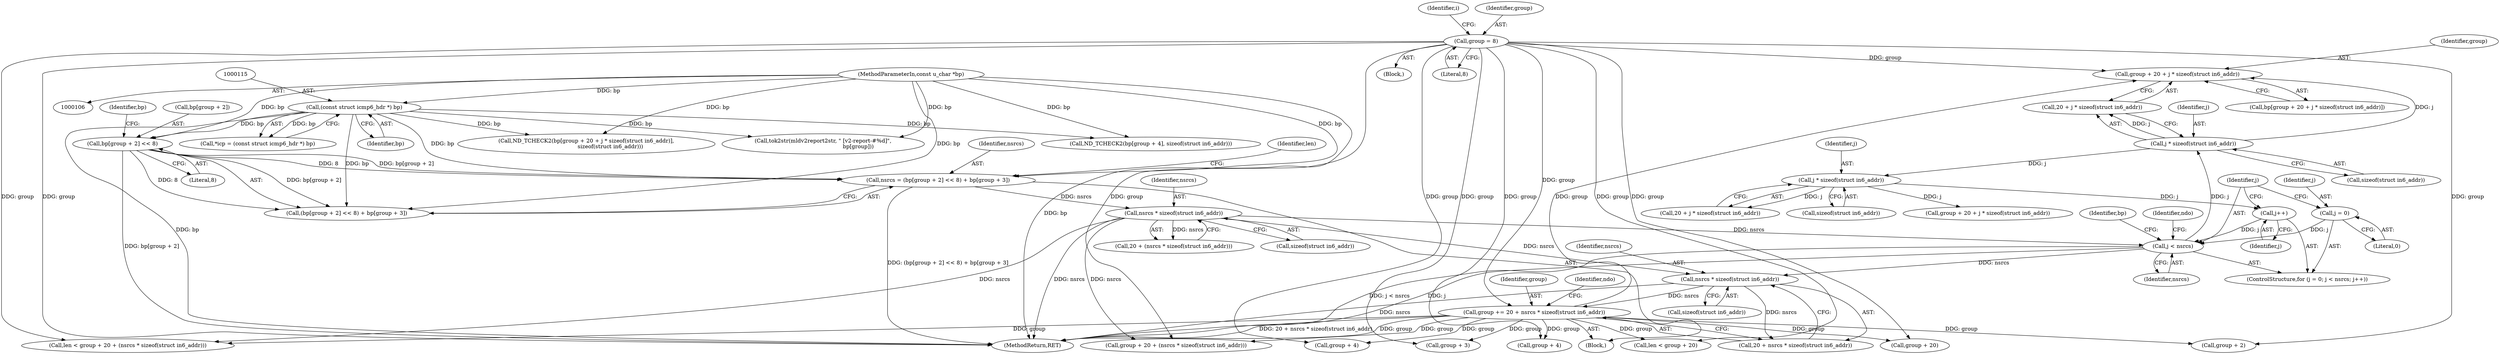 digraph "0_tcpdump_d7505276842e85bfd067fa21cdb32b8a2dc3c5e4_4@API" {
"1000284" [label="(Call,group + 20 + j * sizeof(struct in6_addr))"];
"1000162" [label="(Call,group = 8)"];
"1000316" [label="(Call,group += 20 + nsrcs * sizeof(struct in6_addr))"];
"1000320" [label="(Call,nsrcs * sizeof(struct in6_addr))"];
"1000275" [label="(Call,j < nsrcs)"];
"1000272" [label="(Call,j = 0)"];
"1000278" [label="(Call,j++)"];
"1000308" [label="(Call,j * sizeof(struct in6_addr))"];
"1000288" [label="(Call,j * sizeof(struct in6_addr))"];
"1000241" [label="(Call,nsrcs * sizeof(struct in6_addr))"];
"1000219" [label="(Call,nsrcs = (bp[group + 2] << 8) + bp[group + 3])"];
"1000222" [label="(Call,bp[group + 2] << 8)"];
"1000114" [label="(Call,(const struct icmp6_hdr *) bp)"];
"1000108" [label="(MethodParameterIn,const u_char *bp)"];
"1000284" [label="(Call,group + 20 + j * sizeof(struct in6_addr))"];
"1000275" [label="(Call,j < nsrcs)"];
"1000174" [label="(Block,)"];
"1000283" [label="(Identifier,bp)"];
"1000176" [label="(Call,len < group + 20)"];
"1000167" [label="(Identifier,i)"];
"1000178" [label="(Call,group + 20)"];
"1000190" [label="(Call,group + 4)"];
"1000205" [label="(Call,group + 4)"];
"1000239" [label="(Call,20 + (nsrcs * sizeof(struct in6_addr)))"];
"1000281" [label="(Call,ND_TCHECK2(bp[group + 20 + j * sizeof(struct in6_addr)],\n                            sizeof(struct in6_addr)))"];
"1000278" [label="(Call,j++)"];
"1000223" [label="(Call,bp[group + 2])"];
"1000219" [label="(Call,nsrcs = (bp[group + 2] << 8) + bp[group + 3])"];
"1000318" [label="(Call,20 + nsrcs * sizeof(struct in6_addr))"];
"1000316" [label="(Call,group += 20 + nsrcs * sizeof(struct in6_addr))"];
"1000108" [label="(MethodParameterIn,const u_char *bp)"];
"1000314" [label="(Identifier,ndo)"];
"1000161" [label="(Block,)"];
"1000225" [label="(Call,group + 2)"];
"1000164" [label="(Literal,8)"];
"1000213" [label="(Call,tok2str(mldv2report2str, \" [v2-report-#%d]\",\n                                         bp[group]))"];
"1000162" [label="(Call,group = 8)"];
"1000235" [label="(Call,len < group + 20 + (nsrcs * sizeof(struct in6_addr)))"];
"1000277" [label="(Identifier,nsrcs)"];
"1000116" [label="(Identifier,bp)"];
"1000243" [label="(Call,sizeof(struct in6_addr))"];
"1000187" [label="(Call,ND_TCHECK2(bp[group + 4], sizeof(struct in6_addr)))"];
"1000285" [label="(Identifier,group)"];
"1000237" [label="(Call,group + 20 + (nsrcs * sizeof(struct in6_addr)))"];
"1000322" [label="(Call,sizeof(struct in6_addr))"];
"1000222" [label="(Call,bp[group + 2] << 8)"];
"1000242" [label="(Identifier,nsrcs)"];
"1000309" [label="(Identifier,j)"];
"1000279" [label="(Identifier,j)"];
"1000282" [label="(Call,bp[group + 20 + j * sizeof(struct in6_addr)])"];
"1000221" [label="(Call,(bp[group + 2] << 8) + bp[group + 3])"];
"1000231" [label="(Call,group + 3)"];
"1000241" [label="(Call,nsrcs * sizeof(struct in6_addr))"];
"1000274" [label="(Literal,0)"];
"1000337" [label="(MethodReturn,RET)"];
"1000163" [label="(Identifier,group)"];
"1000273" [label="(Identifier,j)"];
"1000112" [label="(Call,*icp = (const struct icmp6_hdr *) bp)"];
"1000290" [label="(Call,sizeof(struct in6_addr))"];
"1000288" [label="(Call,j * sizeof(struct in6_addr))"];
"1000228" [label="(Literal,8)"];
"1000230" [label="(Identifier,bp)"];
"1000308" [label="(Call,j * sizeof(struct in6_addr))"];
"1000310" [label="(Call,sizeof(struct in6_addr))"];
"1000220" [label="(Identifier,nsrcs)"];
"1000304" [label="(Call,group + 20 + j * sizeof(struct in6_addr))"];
"1000271" [label="(ControlStructure,for (j = 0; j < nsrcs; j++))"];
"1000306" [label="(Call,20 + j * sizeof(struct in6_addr))"];
"1000272" [label="(Call,j = 0)"];
"1000289" [label="(Identifier,j)"];
"1000320" [label="(Call,nsrcs * sizeof(struct in6_addr))"];
"1000317" [label="(Identifier,group)"];
"1000276" [label="(Identifier,j)"];
"1000321" [label="(Identifier,nsrcs)"];
"1000236" [label="(Identifier,len)"];
"1000114" [label="(Call,(const struct icmp6_hdr *) bp)"];
"1000326" [label="(Identifier,ndo)"];
"1000286" [label="(Call,20 + j * sizeof(struct in6_addr))"];
"1000284" -> "1000282"  [label="AST: "];
"1000284" -> "1000286"  [label="CFG: "];
"1000285" -> "1000284"  [label="AST: "];
"1000286" -> "1000284"  [label="AST: "];
"1000282" -> "1000284"  [label="CFG: "];
"1000162" -> "1000284"  [label="DDG: group"];
"1000316" -> "1000284"  [label="DDG: group"];
"1000288" -> "1000284"  [label="DDG: j"];
"1000162" -> "1000161"  [label="AST: "];
"1000162" -> "1000164"  [label="CFG: "];
"1000163" -> "1000162"  [label="AST: "];
"1000164" -> "1000162"  [label="AST: "];
"1000167" -> "1000162"  [label="CFG: "];
"1000162" -> "1000337"  [label="DDG: group"];
"1000162" -> "1000176"  [label="DDG: group"];
"1000162" -> "1000178"  [label="DDG: group"];
"1000162" -> "1000190"  [label="DDG: group"];
"1000162" -> "1000205"  [label="DDG: group"];
"1000162" -> "1000225"  [label="DDG: group"];
"1000162" -> "1000231"  [label="DDG: group"];
"1000162" -> "1000235"  [label="DDG: group"];
"1000162" -> "1000237"  [label="DDG: group"];
"1000162" -> "1000316"  [label="DDG: group"];
"1000316" -> "1000174"  [label="AST: "];
"1000316" -> "1000318"  [label="CFG: "];
"1000317" -> "1000316"  [label="AST: "];
"1000318" -> "1000316"  [label="AST: "];
"1000326" -> "1000316"  [label="CFG: "];
"1000316" -> "1000337"  [label="DDG: 20 + nsrcs * sizeof(struct in6_addr)"];
"1000316" -> "1000337"  [label="DDG: group"];
"1000316" -> "1000176"  [label="DDG: group"];
"1000316" -> "1000178"  [label="DDG: group"];
"1000316" -> "1000190"  [label="DDG: group"];
"1000316" -> "1000205"  [label="DDG: group"];
"1000316" -> "1000225"  [label="DDG: group"];
"1000316" -> "1000231"  [label="DDG: group"];
"1000316" -> "1000235"  [label="DDG: group"];
"1000316" -> "1000237"  [label="DDG: group"];
"1000320" -> "1000316"  [label="DDG: nsrcs"];
"1000320" -> "1000318"  [label="AST: "];
"1000320" -> "1000322"  [label="CFG: "];
"1000321" -> "1000320"  [label="AST: "];
"1000322" -> "1000320"  [label="AST: "];
"1000318" -> "1000320"  [label="CFG: "];
"1000320" -> "1000337"  [label="DDG: nsrcs"];
"1000320" -> "1000318"  [label="DDG: nsrcs"];
"1000275" -> "1000320"  [label="DDG: nsrcs"];
"1000241" -> "1000320"  [label="DDG: nsrcs"];
"1000275" -> "1000271"  [label="AST: "];
"1000275" -> "1000277"  [label="CFG: "];
"1000276" -> "1000275"  [label="AST: "];
"1000277" -> "1000275"  [label="AST: "];
"1000283" -> "1000275"  [label="CFG: "];
"1000314" -> "1000275"  [label="CFG: "];
"1000275" -> "1000337"  [label="DDG: j < nsrcs"];
"1000275" -> "1000337"  [label="DDG: j"];
"1000272" -> "1000275"  [label="DDG: j"];
"1000278" -> "1000275"  [label="DDG: j"];
"1000241" -> "1000275"  [label="DDG: nsrcs"];
"1000275" -> "1000288"  [label="DDG: j"];
"1000272" -> "1000271"  [label="AST: "];
"1000272" -> "1000274"  [label="CFG: "];
"1000273" -> "1000272"  [label="AST: "];
"1000274" -> "1000272"  [label="AST: "];
"1000276" -> "1000272"  [label="CFG: "];
"1000278" -> "1000271"  [label="AST: "];
"1000278" -> "1000279"  [label="CFG: "];
"1000279" -> "1000278"  [label="AST: "];
"1000276" -> "1000278"  [label="CFG: "];
"1000308" -> "1000278"  [label="DDG: j"];
"1000308" -> "1000306"  [label="AST: "];
"1000308" -> "1000310"  [label="CFG: "];
"1000309" -> "1000308"  [label="AST: "];
"1000310" -> "1000308"  [label="AST: "];
"1000306" -> "1000308"  [label="CFG: "];
"1000308" -> "1000304"  [label="DDG: j"];
"1000308" -> "1000306"  [label="DDG: j"];
"1000288" -> "1000308"  [label="DDG: j"];
"1000288" -> "1000286"  [label="AST: "];
"1000288" -> "1000290"  [label="CFG: "];
"1000289" -> "1000288"  [label="AST: "];
"1000290" -> "1000288"  [label="AST: "];
"1000286" -> "1000288"  [label="CFG: "];
"1000288" -> "1000286"  [label="DDG: j"];
"1000241" -> "1000239"  [label="AST: "];
"1000241" -> "1000243"  [label="CFG: "];
"1000242" -> "1000241"  [label="AST: "];
"1000243" -> "1000241"  [label="AST: "];
"1000239" -> "1000241"  [label="CFG: "];
"1000241" -> "1000337"  [label="DDG: nsrcs"];
"1000241" -> "1000235"  [label="DDG: nsrcs"];
"1000241" -> "1000237"  [label="DDG: nsrcs"];
"1000241" -> "1000239"  [label="DDG: nsrcs"];
"1000219" -> "1000241"  [label="DDG: nsrcs"];
"1000219" -> "1000174"  [label="AST: "];
"1000219" -> "1000221"  [label="CFG: "];
"1000220" -> "1000219"  [label="AST: "];
"1000221" -> "1000219"  [label="AST: "];
"1000236" -> "1000219"  [label="CFG: "];
"1000219" -> "1000337"  [label="DDG: (bp[group + 2] << 8) + bp[group + 3]"];
"1000222" -> "1000219"  [label="DDG: bp[group + 2]"];
"1000222" -> "1000219"  [label="DDG: 8"];
"1000114" -> "1000219"  [label="DDG: bp"];
"1000108" -> "1000219"  [label="DDG: bp"];
"1000222" -> "1000221"  [label="AST: "];
"1000222" -> "1000228"  [label="CFG: "];
"1000223" -> "1000222"  [label="AST: "];
"1000228" -> "1000222"  [label="AST: "];
"1000230" -> "1000222"  [label="CFG: "];
"1000222" -> "1000337"  [label="DDG: bp[group + 2]"];
"1000222" -> "1000221"  [label="DDG: bp[group + 2]"];
"1000222" -> "1000221"  [label="DDG: 8"];
"1000114" -> "1000222"  [label="DDG: bp"];
"1000108" -> "1000222"  [label="DDG: bp"];
"1000114" -> "1000112"  [label="AST: "];
"1000114" -> "1000116"  [label="CFG: "];
"1000115" -> "1000114"  [label="AST: "];
"1000116" -> "1000114"  [label="AST: "];
"1000112" -> "1000114"  [label="CFG: "];
"1000114" -> "1000337"  [label="DDG: bp"];
"1000114" -> "1000112"  [label="DDG: bp"];
"1000108" -> "1000114"  [label="DDG: bp"];
"1000114" -> "1000187"  [label="DDG: bp"];
"1000114" -> "1000213"  [label="DDG: bp"];
"1000114" -> "1000221"  [label="DDG: bp"];
"1000114" -> "1000281"  [label="DDG: bp"];
"1000108" -> "1000106"  [label="AST: "];
"1000108" -> "1000337"  [label="DDG: bp"];
"1000108" -> "1000187"  [label="DDG: bp"];
"1000108" -> "1000213"  [label="DDG: bp"];
"1000108" -> "1000221"  [label="DDG: bp"];
"1000108" -> "1000281"  [label="DDG: bp"];
}
